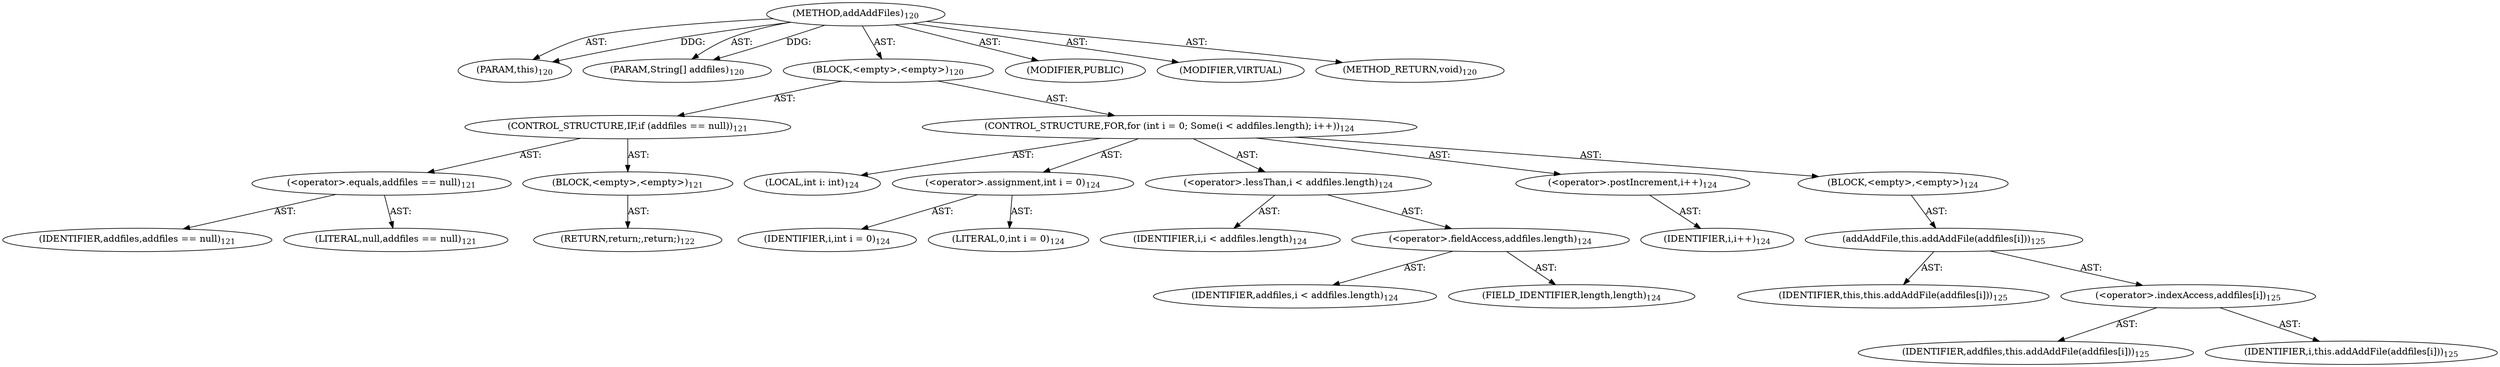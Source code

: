 digraph "addAddFiles" {  
"111669149700" [label = <(METHOD,addAddFiles)<SUB>120</SUB>> ]
"115964116994" [label = <(PARAM,this)<SUB>120</SUB>> ]
"115964117007" [label = <(PARAM,String[] addfiles)<SUB>120</SUB>> ]
"25769803785" [label = <(BLOCK,&lt;empty&gt;,&lt;empty&gt;)<SUB>120</SUB>> ]
"47244640261" [label = <(CONTROL_STRUCTURE,IF,if (addfiles == null))<SUB>121</SUB>> ]
"30064771088" [label = <(&lt;operator&gt;.equals,addfiles == null)<SUB>121</SUB>> ]
"68719476766" [label = <(IDENTIFIER,addfiles,addfiles == null)<SUB>121</SUB>> ]
"90194313221" [label = <(LITERAL,null,addfiles == null)<SUB>121</SUB>> ]
"25769803786" [label = <(BLOCK,&lt;empty&gt;,&lt;empty&gt;)<SUB>121</SUB>> ]
"146028888068" [label = <(RETURN,return;,return;)<SUB>122</SUB>> ]
"47244640262" [label = <(CONTROL_STRUCTURE,FOR,for (int i = 0; Some(i &lt; addfiles.length); i++))<SUB>124</SUB>> ]
"94489280513" [label = <(LOCAL,int i: int)<SUB>124</SUB>> ]
"30064771089" [label = <(&lt;operator&gt;.assignment,int i = 0)<SUB>124</SUB>> ]
"68719476767" [label = <(IDENTIFIER,i,int i = 0)<SUB>124</SUB>> ]
"90194313222" [label = <(LITERAL,0,int i = 0)<SUB>124</SUB>> ]
"30064771090" [label = <(&lt;operator&gt;.lessThan,i &lt; addfiles.length)<SUB>124</SUB>> ]
"68719476768" [label = <(IDENTIFIER,i,i &lt; addfiles.length)<SUB>124</SUB>> ]
"30064771091" [label = <(&lt;operator&gt;.fieldAccess,addfiles.length)<SUB>124</SUB>> ]
"68719476769" [label = <(IDENTIFIER,addfiles,i &lt; addfiles.length)<SUB>124</SUB>> ]
"55834574852" [label = <(FIELD_IDENTIFIER,length,length)<SUB>124</SUB>> ]
"30064771092" [label = <(&lt;operator&gt;.postIncrement,i++)<SUB>124</SUB>> ]
"68719476770" [label = <(IDENTIFIER,i,i++)<SUB>124</SUB>> ]
"25769803787" [label = <(BLOCK,&lt;empty&gt;,&lt;empty&gt;)<SUB>124</SUB>> ]
"30064771093" [label = <(addAddFile,this.addAddFile(addfiles[i]))<SUB>125</SUB>> ]
"68719476738" [label = <(IDENTIFIER,this,this.addAddFile(addfiles[i]))<SUB>125</SUB>> ]
"30064771094" [label = <(&lt;operator&gt;.indexAccess,addfiles[i])<SUB>125</SUB>> ]
"68719476771" [label = <(IDENTIFIER,addfiles,this.addAddFile(addfiles[i]))<SUB>125</SUB>> ]
"68719476772" [label = <(IDENTIFIER,i,this.addAddFile(addfiles[i]))<SUB>125</SUB>> ]
"133143986184" [label = <(MODIFIER,PUBLIC)> ]
"133143986185" [label = <(MODIFIER,VIRTUAL)> ]
"128849018884" [label = <(METHOD_RETURN,void)<SUB>120</SUB>> ]
  "111669149700" -> "115964116994"  [ label = "AST: "] 
  "111669149700" -> "115964117007"  [ label = "AST: "] 
  "111669149700" -> "25769803785"  [ label = "AST: "] 
  "111669149700" -> "133143986184"  [ label = "AST: "] 
  "111669149700" -> "133143986185"  [ label = "AST: "] 
  "111669149700" -> "128849018884"  [ label = "AST: "] 
  "25769803785" -> "47244640261"  [ label = "AST: "] 
  "25769803785" -> "47244640262"  [ label = "AST: "] 
  "47244640261" -> "30064771088"  [ label = "AST: "] 
  "47244640261" -> "25769803786"  [ label = "AST: "] 
  "30064771088" -> "68719476766"  [ label = "AST: "] 
  "30064771088" -> "90194313221"  [ label = "AST: "] 
  "25769803786" -> "146028888068"  [ label = "AST: "] 
  "47244640262" -> "94489280513"  [ label = "AST: "] 
  "47244640262" -> "30064771089"  [ label = "AST: "] 
  "47244640262" -> "30064771090"  [ label = "AST: "] 
  "47244640262" -> "30064771092"  [ label = "AST: "] 
  "47244640262" -> "25769803787"  [ label = "AST: "] 
  "30064771089" -> "68719476767"  [ label = "AST: "] 
  "30064771089" -> "90194313222"  [ label = "AST: "] 
  "30064771090" -> "68719476768"  [ label = "AST: "] 
  "30064771090" -> "30064771091"  [ label = "AST: "] 
  "30064771091" -> "68719476769"  [ label = "AST: "] 
  "30064771091" -> "55834574852"  [ label = "AST: "] 
  "30064771092" -> "68719476770"  [ label = "AST: "] 
  "25769803787" -> "30064771093"  [ label = "AST: "] 
  "30064771093" -> "68719476738"  [ label = "AST: "] 
  "30064771093" -> "30064771094"  [ label = "AST: "] 
  "30064771094" -> "68719476771"  [ label = "AST: "] 
  "30064771094" -> "68719476772"  [ label = "AST: "] 
  "111669149700" -> "115964116994"  [ label = "DDG: "] 
  "111669149700" -> "115964117007"  [ label = "DDG: "] 
}
